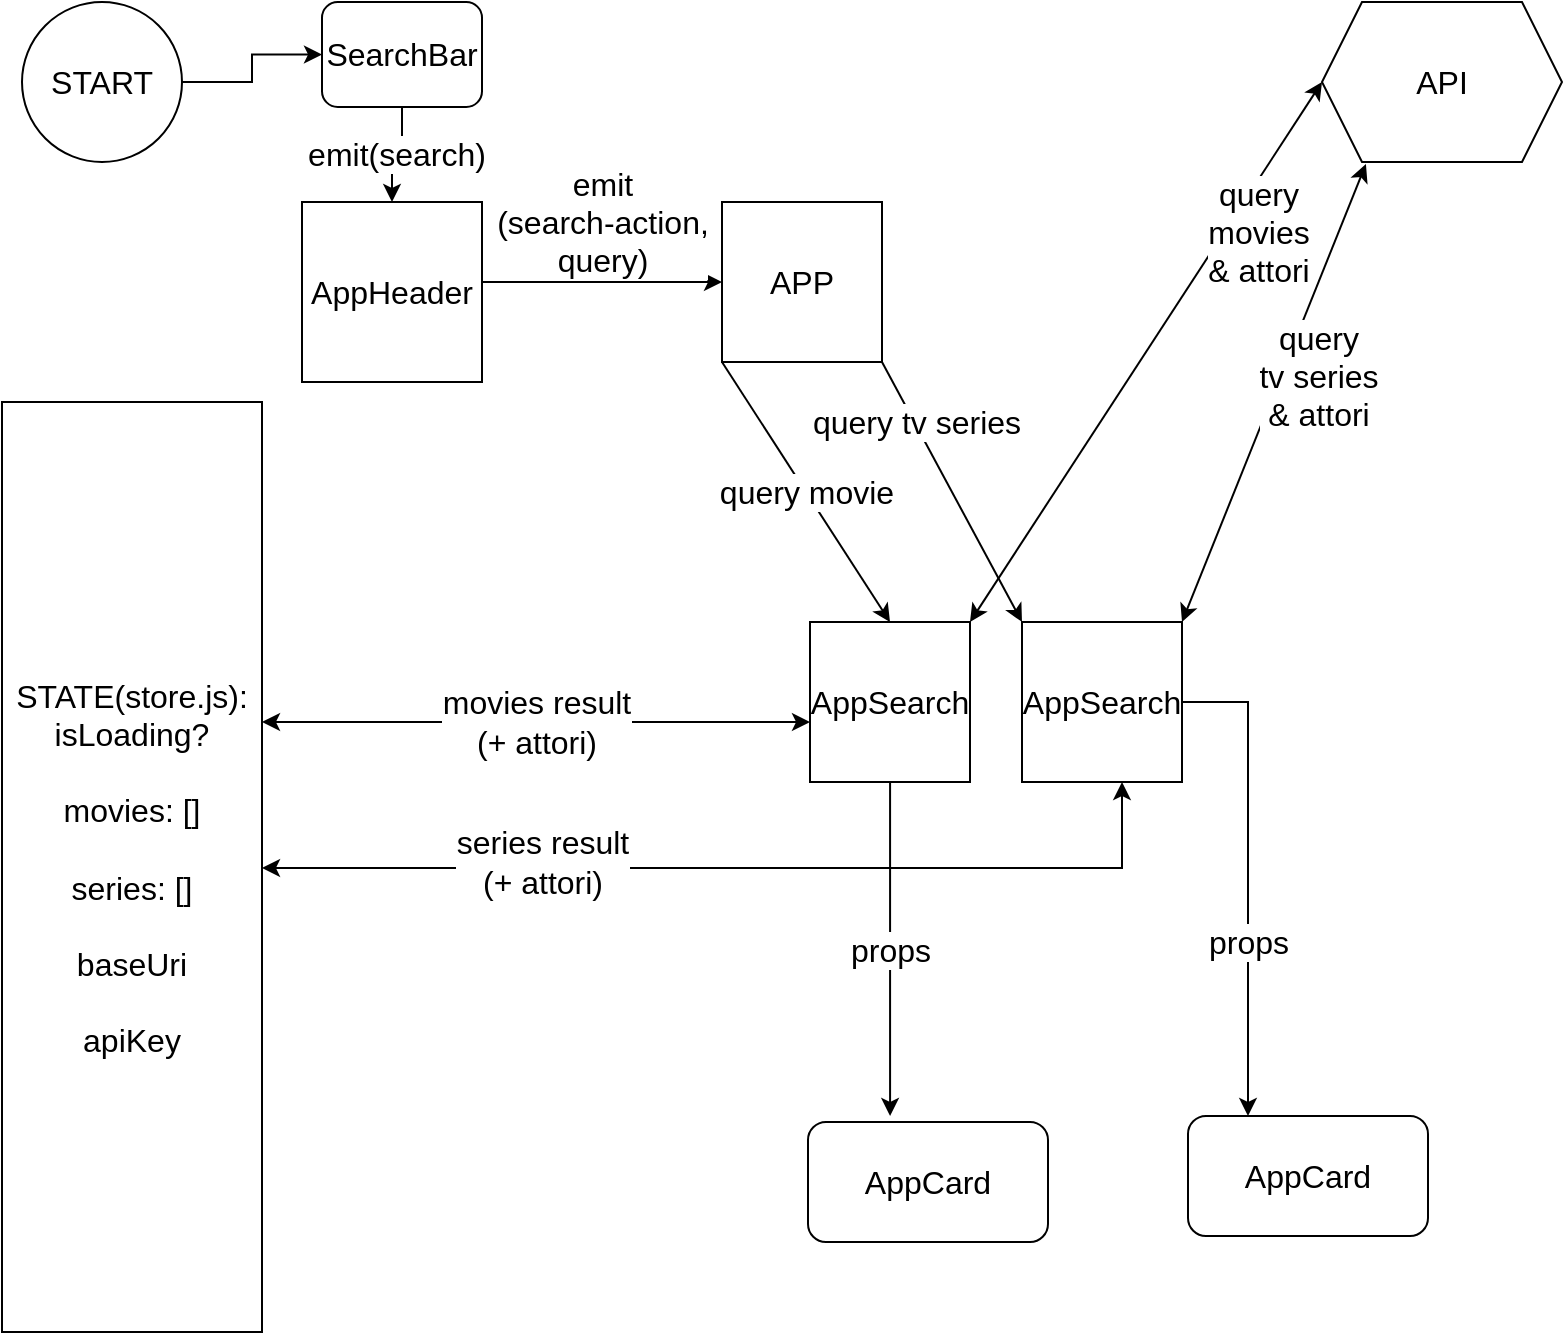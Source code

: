 <mxfile version="20.8.3" type="device"><diagram id="rconICAz_4NcuZkZT8az" name="Pagina-1"><mxGraphModel dx="1434" dy="796" grid="1" gridSize="10" guides="1" tooltips="1" connect="1" arrows="1" fold="1" page="1" pageScale="1" pageWidth="827" pageHeight="1169" math="0" shadow="0"><root><mxCell id="0"/><mxCell id="1" parent="0"/><mxCell id="-9fNmGCLx7Ifnb1ymgv--4" value="&lt;font style=&quot;&quot;&gt;&lt;font style=&quot;font-size: 16px;&quot;&gt;STATE(store.js)&lt;/font&gt;&lt;span style=&quot;font-size: 16px;&quot;&gt;:&lt;br&gt;isLoading?&lt;br&gt;&lt;br&gt;movies: []&lt;br&gt;&lt;br&gt;series: []&lt;br&gt;&lt;br&gt;baseUri&lt;br&gt;&lt;br&gt;apiKey&lt;br&gt;&lt;/span&gt;&lt;/font&gt;" style="rounded=0;whiteSpace=wrap;html=1;" vertex="1" parent="1"><mxGeometry x="10" y="210" width="130" height="465" as="geometry"/></mxCell><mxCell id="-9fNmGCLx7Ifnb1ymgv--5" value="API" style="shape=hexagon;perimeter=hexagonPerimeter2;whiteSpace=wrap;html=1;fixedSize=1;fontSize=16;" vertex="1" parent="1"><mxGeometry x="670" y="10" width="120" height="80" as="geometry"/></mxCell><mxCell id="-9fNmGCLx7Ifnb1ymgv--6" value="APP" style="whiteSpace=wrap;html=1;aspect=fixed;fontSize=16;" vertex="1" parent="1"><mxGeometry x="370" y="110" width="80" height="80" as="geometry"/></mxCell><mxCell id="-9fNmGCLx7Ifnb1ymgv--17" value="emit&lt;br&gt;(search-action,&lt;br&gt;query)" style="edgeStyle=orthogonalEdgeStyle;rounded=0;orthogonalLoop=1;jettySize=auto;html=1;fontSize=16;entryX=0;entryY=0.5;entryDx=0;entryDy=0;" edge="1" parent="1"><mxGeometry y="30" relative="1" as="geometry"><mxPoint x="250" y="150" as="sourcePoint"/><mxPoint x="370" y="150" as="targetPoint"/><mxPoint as="offset"/></mxGeometry></mxCell><mxCell id="-9fNmGCLx7Ifnb1ymgv--7" value="AppHeader" style="whiteSpace=wrap;html=1;aspect=fixed;fontSize=16;" vertex="1" parent="1"><mxGeometry x="160" y="110" width="90" height="90" as="geometry"/></mxCell><mxCell id="-9fNmGCLx7Ifnb1ymgv--11" value="emit(search)" style="edgeStyle=orthogonalEdgeStyle;rounded=0;orthogonalLoop=1;jettySize=auto;html=1;fontSize=16;" edge="1" parent="1" source="-9fNmGCLx7Ifnb1ymgv--8" target="-9fNmGCLx7Ifnb1ymgv--7"><mxGeometry relative="1" as="geometry"/></mxCell><mxCell id="-9fNmGCLx7Ifnb1ymgv--8" value="SearchBar" style="rounded=1;whiteSpace=wrap;html=1;fontSize=16;" vertex="1" parent="1"><mxGeometry x="170" y="10" width="80" height="52.5" as="geometry"/></mxCell><mxCell id="-9fNmGCLx7Ifnb1ymgv--23" value="movies result&lt;br&gt;(+ attori)" style="edgeStyle=orthogonalEdgeStyle;rounded=0;orthogonalLoop=1;jettySize=auto;html=1;fontSize=16;startArrow=classic;startFill=1;" edge="1" parent="1" source="-9fNmGCLx7Ifnb1ymgv--14" target="-9fNmGCLx7Ifnb1ymgv--4"><mxGeometry relative="1" as="geometry"><Array as="points"><mxPoint x="170" y="370"/><mxPoint x="170" y="370"/></Array></mxGeometry></mxCell><mxCell id="-9fNmGCLx7Ifnb1ymgv--33" value="props" style="edgeStyle=orthogonalEdgeStyle;rounded=0;orthogonalLoop=1;jettySize=auto;html=1;fontSize=16;startArrow=none;startFill=0;endArrow=classic;endFill=1;entryX=0.342;entryY=-0.05;entryDx=0;entryDy=0;entryPerimeter=0;" edge="1" parent="1" source="-9fNmGCLx7Ifnb1ymgv--14" target="-9fNmGCLx7Ifnb1ymgv--35"><mxGeometry relative="1" as="geometry"><mxPoint x="454" y="490" as="targetPoint"/></mxGeometry></mxCell><mxCell id="-9fNmGCLx7Ifnb1ymgv--14" value="AppSearch" style="whiteSpace=wrap;html=1;aspect=fixed;fontSize=16;" vertex="1" parent="1"><mxGeometry x="414" y="320" width="80" height="80" as="geometry"/></mxCell><mxCell id="-9fNmGCLx7Ifnb1ymgv--25" value="series result&lt;br&gt;(+ attori)" style="edgeStyle=orthogonalEdgeStyle;rounded=0;orthogonalLoop=1;jettySize=auto;html=1;fontSize=16;startArrow=classic;startFill=1;" edge="1" parent="1"><mxGeometry x="0.408" y="-3" relative="1" as="geometry"><mxPoint x="570" y="400" as="sourcePoint"/><mxPoint x="140" y="443" as="targetPoint"/><Array as="points"><mxPoint x="250" y="443"/><mxPoint x="250" y="443"/></Array><mxPoint as="offset"/></mxGeometry></mxCell><mxCell id="-9fNmGCLx7Ifnb1ymgv--47" value="props" style="edgeStyle=orthogonalEdgeStyle;rounded=0;orthogonalLoop=1;jettySize=auto;html=1;fontSize=16;startArrow=none;startFill=0;endArrow=classic;endFill=1;entryX=0.25;entryY=0;entryDx=0;entryDy=0;" edge="1" parent="1" source="-9fNmGCLx7Ifnb1ymgv--15" target="-9fNmGCLx7Ifnb1ymgv--37"><mxGeometry x="0.275" relative="1" as="geometry"><mxPoint x="560" y="520" as="targetPoint"/><mxPoint as="offset"/></mxGeometry></mxCell><mxCell id="-9fNmGCLx7Ifnb1ymgv--15" value="AppSearch" style="whiteSpace=wrap;html=1;aspect=fixed;fontSize=16;" vertex="1" parent="1"><mxGeometry x="520" y="320" width="80" height="80" as="geometry"/></mxCell><mxCell id="-9fNmGCLx7Ifnb1ymgv--18" value="" style="endArrow=classic;html=1;rounded=0;fontSize=16;entryX=0;entryY=0.5;entryDx=0;entryDy=0;exitX=1;exitY=0;exitDx=0;exitDy=0;startArrow=classic;startFill=1;" edge="1" parent="1" source="-9fNmGCLx7Ifnb1ymgv--14" target="-9fNmGCLx7Ifnb1ymgv--5"><mxGeometry width="50" height="50" relative="1" as="geometry"><mxPoint x="331" y="379" as="sourcePoint"/><mxPoint x="381" y="329" as="targetPoint"/></mxGeometry></mxCell><mxCell id="-9fNmGCLx7Ifnb1ymgv--20" value="query&lt;br&gt;movies&lt;br&gt;&amp;amp; attori" style="edgeLabel;html=1;align=center;verticalAlign=middle;resizable=0;points=[];fontSize=16;" vertex="1" connectable="0" parent="-9fNmGCLx7Ifnb1ymgv--18"><mxGeometry x="0.229" y="3" relative="1" as="geometry"><mxPoint x="38" y="-28" as="offset"/></mxGeometry></mxCell><mxCell id="-9fNmGCLx7Ifnb1ymgv--21" value="query&lt;br&gt;tv series&lt;br&gt;&amp;amp; attori" style="endArrow=classic;html=1;rounded=0;fontSize=16;entryX=0.183;entryY=1.013;entryDx=0;entryDy=0;entryPerimeter=0;exitX=1;exitY=0;exitDx=0;exitDy=0;endFill=1;startArrow=classic;startFill=1;" edge="1" parent="1" source="-9fNmGCLx7Ifnb1ymgv--15" target="-9fNmGCLx7Ifnb1ymgv--5"><mxGeometry x="0.13" y="-17" width="50" height="50" relative="1" as="geometry"><mxPoint x="520" y="330" as="sourcePoint"/><mxPoint x="660" y="240" as="targetPoint"/><mxPoint as="offset"/></mxGeometry></mxCell><mxCell id="-9fNmGCLx7Ifnb1ymgv--27" value="query movie" style="edgeStyle=none;orthogonalLoop=1;jettySize=auto;html=1;rounded=0;fontSize=16;exitX=0;exitY=1;exitDx=0;exitDy=0;entryX=0.5;entryY=0;entryDx=0;entryDy=0;" edge="1" parent="1" source="-9fNmGCLx7Ifnb1ymgv--6" target="-9fNmGCLx7Ifnb1ymgv--14"><mxGeometry width="100" relative="1" as="geometry"><mxPoint x="280" y="300" as="sourcePoint"/><mxPoint x="380" y="300" as="targetPoint"/><Array as="points"/></mxGeometry></mxCell><mxCell id="-9fNmGCLx7Ifnb1ymgv--29" value="query tv series" style="edgeStyle=none;orthogonalLoop=1;jettySize=auto;html=1;rounded=0;fontSize=16;exitX=0;exitY=1;exitDx=0;exitDy=0;entryX=0;entryY=0;entryDx=0;entryDy=0;" edge="1" parent="1" target="-9fNmGCLx7Ifnb1ymgv--15"><mxGeometry x="-0.528" y="1" width="100" relative="1" as="geometry"><mxPoint x="450" y="190" as="sourcePoint"/><mxPoint x="420" y="330" as="targetPoint"/><Array as="points"/><mxPoint as="offset"/></mxGeometry></mxCell><mxCell id="-9fNmGCLx7Ifnb1ymgv--35" value="AppCard" style="rounded=1;whiteSpace=wrap;html=1;fontSize=16;" vertex="1" parent="1"><mxGeometry x="413" y="570" width="120" height="60" as="geometry"/></mxCell><mxCell id="-9fNmGCLx7Ifnb1ymgv--37" value="AppCard" style="rounded=1;whiteSpace=wrap;html=1;fontSize=16;" vertex="1" parent="1"><mxGeometry x="603" y="567" width="120" height="60" as="geometry"/></mxCell><mxCell id="-9fNmGCLx7Ifnb1ymgv--40" value="" style="edgeStyle=orthogonalEdgeStyle;rounded=0;orthogonalLoop=1;jettySize=auto;html=1;fontSize=16;startArrow=none;startFill=0;endArrow=classic;endFill=1;" edge="1" parent="1" source="-9fNmGCLx7Ifnb1ymgv--39" target="-9fNmGCLx7Ifnb1ymgv--8"><mxGeometry relative="1" as="geometry"/></mxCell><mxCell id="-9fNmGCLx7Ifnb1ymgv--39" value="START" style="ellipse;whiteSpace=wrap;html=1;aspect=fixed;fontSize=16;" vertex="1" parent="1"><mxGeometry x="20" y="10" width="80" height="80" as="geometry"/></mxCell></root></mxGraphModel></diagram></mxfile>
